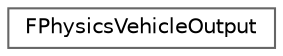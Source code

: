 digraph "Graphical Class Hierarchy"
{
 // INTERACTIVE_SVG=YES
 // LATEX_PDF_SIZE
  bgcolor="transparent";
  edge [fontname=Helvetica,fontsize=10,labelfontname=Helvetica,labelfontsize=10];
  node [fontname=Helvetica,fontsize=10,shape=box,height=0.2,width=0.4];
  rankdir="LR";
  Node0 [id="Node000000",label="FPhysicsVehicleOutput",height=0.2,width=0.4,color="grey40", fillcolor="white", style="filled",URL="$d4/d9b/structFPhysicsVehicleOutput.html",tooltip="Per Vehicle Output State from Physics Thread to Game Thread."];
}
